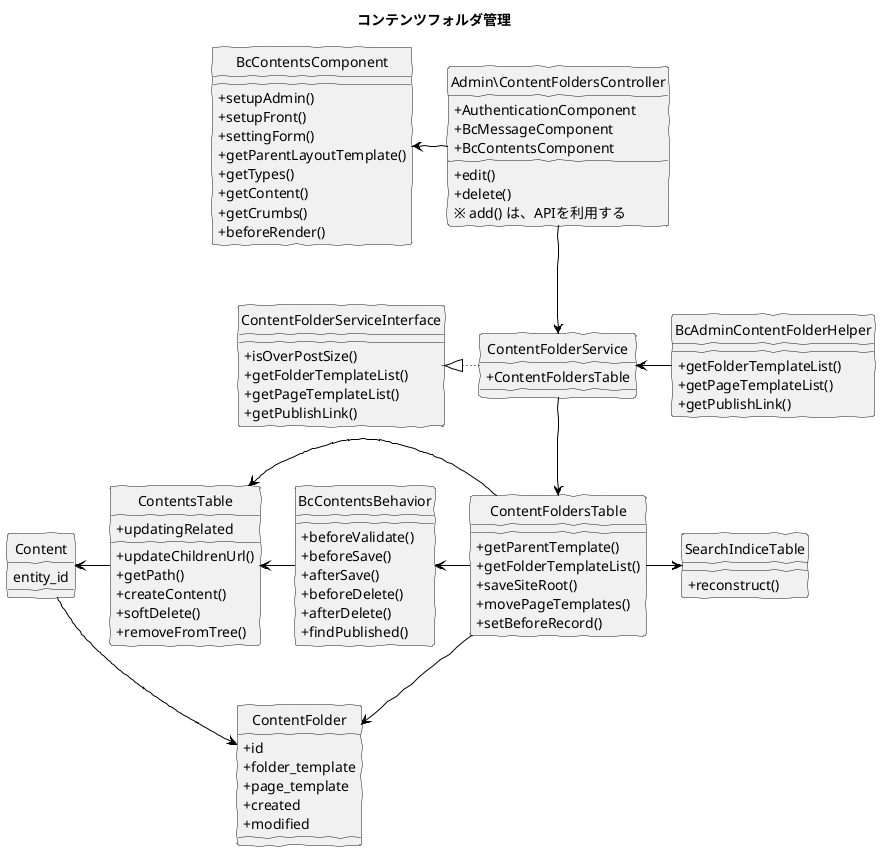 @startuml
skinparam handwritten true
hide circle
skinparam classAttributeIconSize 0

title コンテンツフォルダ管理

class BcContentsComponent {
    + setupAdmin()
    + setupFront()
    + settingForm()
    + getParentLayoutTemplate()
    + getTypes()
    + getContent()
    + getCrumbs()
    + beforeRender()
}

class Admin\ContentFoldersController {
    + AuthenticationComponent
    + BcMessageComponent
    + BcContentsComponent
    + edit()
    + delete()
    ※ add() は、APIを利用する
}

class BcAdminContentFolderHelper {
    + getFolderTemplateList()
    + getPageTemplateList()
    + getPublishLink()
}

class ContentFolderService {
    + ContentFoldersTable
}

class ContentFolderServiceInterface {
    + isOverPostSize()
    + getFolderTemplateList()
    + getPageTemplateList()
    + getPublishLink()
}

class ContentFoldersTable {
    + getParentTemplate()
    + getFolderTemplateList()
    + saveSiteRoot()
    + movePageTemplates()
    + setBeforeRecord()
}

class SearchIndiceTable {
    + reconstruct()
}

class ContentFolder {
    + id
    + folder_template
    + page_template
    + created
    + modified
}

class BcContentsBehavior {
    + beforeValidate()
    + beforeSave()
    + afterSave()
    + beforeDelete()
    + afterDelete()
    + findPublished()
}

class ContentsTable {
    + updatingRelated
    + updateChildrenUrl()
    + getPath()
    + createContent()
    + softDelete()
    + removeFromTree()
}

class Content {
	entity_id
}

Admin\ContentFoldersController -left[#Black]-> BcContentsComponent
Admin\ContentFoldersController -down[#Black]-> ContentFolderService

BcAdminContentFolderHelper -left[#Black]-> ContentFolderService

ContentFolderService -left[dotted,#Black]-|> ContentFolderServiceInterface
ContentFolderService -down[#Black]-> ContentFoldersTable

ContentFoldersTable -right[#Black]-> SearchIndiceTable
ContentFoldersTable -left[#Black]-> BcContentsBehavior
ContentFoldersTable -left[#Black]-> ContentsTable
ContentFoldersTable -down[#Black]-> ContentFolder

BcContentsBehavior -left[#Black]-> ContentsTable

ContentsTable -left[#Black]-> Content

ContentFolder <-[#Black]- Content

@enduml
